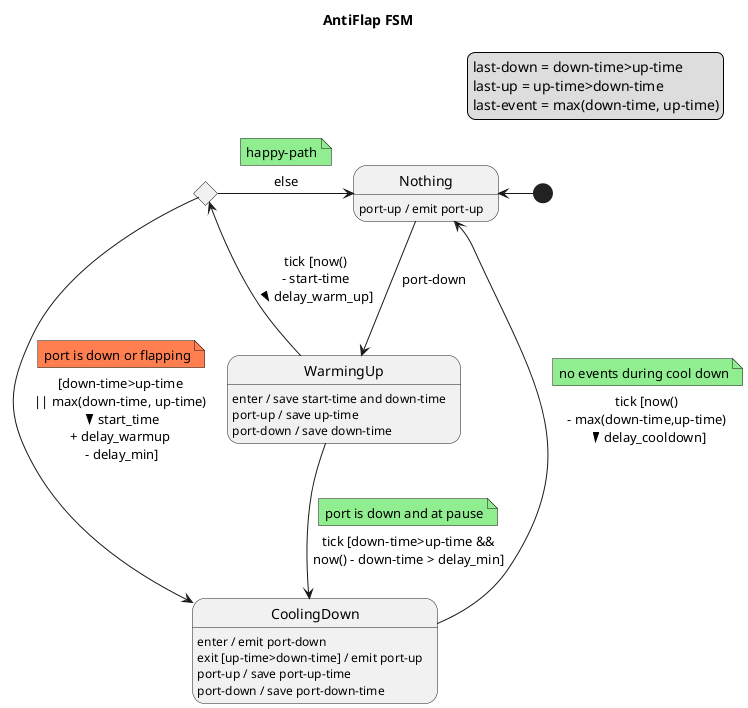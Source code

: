 * Timeouts
- delay_warmup
- delay_min
- delay_cooldown

* Vars
- start-time
- down-time
- up-time

@startuml
title AntiFlap FSM
legend top right
    last-down = down-time>up-time
    last-up = up-time>down-time
    last-event = max(down-time, up-time)
endlegend

[*] -l-> Nothing
state WarmingUpEnded <<choice>>

Nothing : port-up / emit port-up
Nothing -d-> WarmingUp : port-down

WarmingUp: enter / save start-time and down-time
WarmingUp: port-up / save up-time
WarmingUp: port-down / save down-time
WarmingUp -d-> CoolingDown : tick [down-time>up-time &&\nnow() - down-time > delay_min]
note top on link #lightgreen: port is down and at pause
WarmingUp -l-> WarmingUpEnded : tick [now() \n- start-time \n> delay_warm_up]

WarmingUpEnded -> CoolingDown : [down-time>up-time \n|| max(down-time, up-time) \n> start_time \n+ delay_warmup \n- delay_min]
note top on link #coral: port is down or flapping
WarmingUpEnded -> Nothing : else
note top on link #lightgreen: happy-path

CoolingDown: enter / emit port-down
CoolingDown: exit [up-time>down-time] / emit port-up
CoolingDown: port-up / save port-up-time
CoolingDown: port-down / save port-down-time
CoolingDown -u-> Nothing : tick [now() \n- max(down-time,up-time) \n> delay_cooldown]
note top on link #lightgreen: no events during cool down
@enduml
